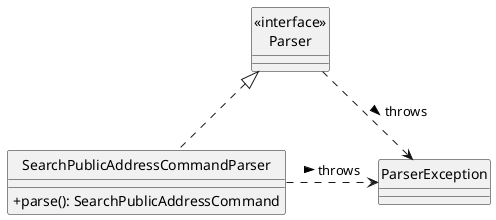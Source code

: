 @startuml
hide circle
skinparam classAttributeIconSize 0

Class "<<interface>>\nParser" as Parser
Class SearchPublicAddressCommandParser {
  +parse(): SearchPublicAddressCommand
}
Class ParserException

SearchPublicAddressCommandParser .up.|> Parser
Parser .right.> ParserException: throws >
SearchPublicAddressCommandParser .right.> ParserException: throws >
@enduml
